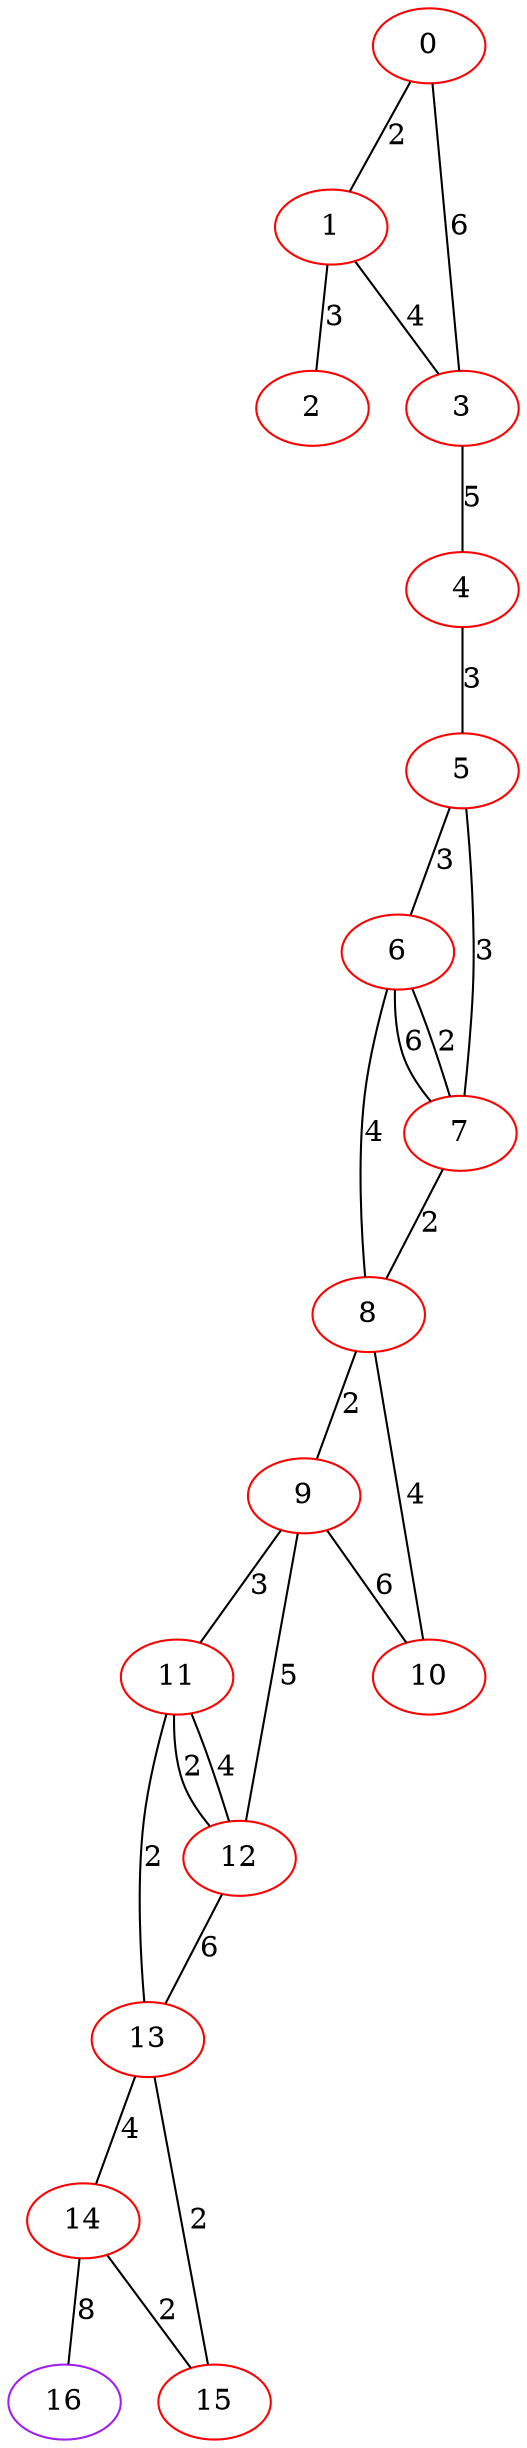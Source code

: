 graph "" {
0 [color=red, weight=1];
1 [color=red, weight=1];
2 [color=red, weight=1];
3 [color=red, weight=1];
4 [color=red, weight=1];
5 [color=red, weight=1];
6 [color=red, weight=1];
7 [color=red, weight=1];
8 [color=red, weight=1];
9 [color=red, weight=1];
10 [color=red, weight=1];
11 [color=red, weight=1];
12 [color=red, weight=1];
13 [color=red, weight=1];
14 [color=red, weight=1];
15 [color=red, weight=1];
16 [color=purple, weight=4];
0 -- 1  [key=0, label=2];
0 -- 3  [key=0, label=6];
1 -- 2  [key=0, label=3];
1 -- 3  [key=0, label=4];
3 -- 4  [key=0, label=5];
4 -- 5  [key=0, label=3];
5 -- 6  [key=0, label=3];
5 -- 7  [key=0, label=3];
6 -- 8  [key=0, label=4];
6 -- 7  [key=0, label=2];
6 -- 7  [key=1, label=6];
7 -- 8  [key=0, label=2];
8 -- 9  [key=0, label=2];
8 -- 10  [key=0, label=4];
9 -- 10  [key=0, label=6];
9 -- 11  [key=0, label=3];
9 -- 12  [key=0, label=5];
11 -- 12  [key=0, label=4];
11 -- 12  [key=1, label=2];
11 -- 13  [key=0, label=2];
12 -- 13  [key=0, label=6];
13 -- 14  [key=0, label=4];
13 -- 15  [key=0, label=2];
14 -- 16  [key=0, label=8];
14 -- 15  [key=0, label=2];
}
